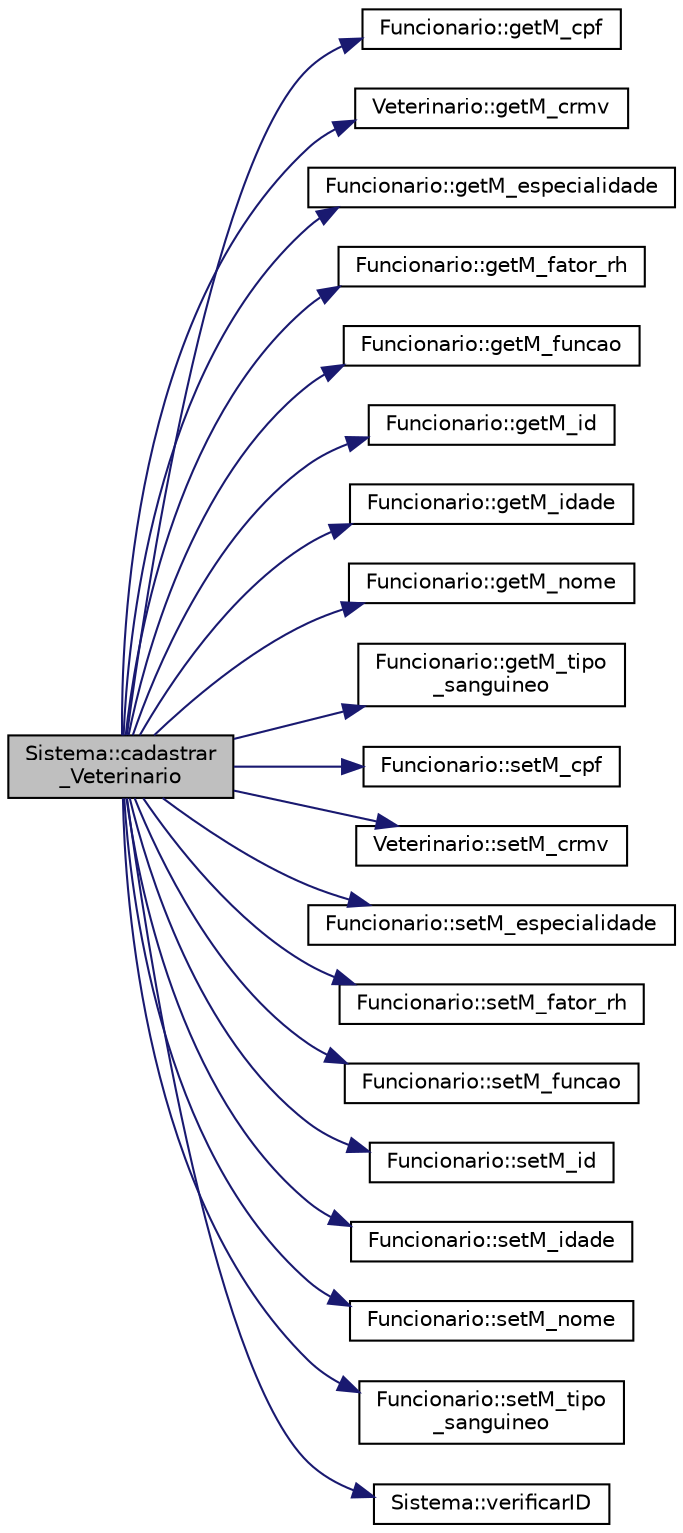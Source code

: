 digraph "Sistema::cadastrar_Veterinario"
{
  edge [fontname="Helvetica",fontsize="10",labelfontname="Helvetica",labelfontsize="10"];
  node [fontname="Helvetica",fontsize="10",shape=record];
  rankdir="LR";
  Node85 [label="Sistema::cadastrar\l_Veterinario",height=0.2,width=0.4,color="black", fillcolor="grey75", style="filled", fontcolor="black"];
  Node85 -> Node86 [color="midnightblue",fontsize="10",style="solid",fontname="Helvetica"];
  Node86 [label="Funcionario::getM_cpf",height=0.2,width=0.4,color="black", fillcolor="white", style="filled",URL="$class_funcionario.html#afe90ceedae9ae30ba014aa43e0556744"];
  Node85 -> Node87 [color="midnightblue",fontsize="10",style="solid",fontname="Helvetica"];
  Node87 [label="Veterinario::getM_crmv",height=0.2,width=0.4,color="black", fillcolor="white", style="filled",URL="$class_veterinario.html#aa78460eaeca71eb467c6eb57df7e287d"];
  Node85 -> Node88 [color="midnightblue",fontsize="10",style="solid",fontname="Helvetica"];
  Node88 [label="Funcionario::getM_especialidade",height=0.2,width=0.4,color="black", fillcolor="white", style="filled",URL="$class_funcionario.html#ad04c633c1d9c9d0c0e794bad0b4d2adf"];
  Node85 -> Node89 [color="midnightblue",fontsize="10",style="solid",fontname="Helvetica"];
  Node89 [label="Funcionario::getM_fator_rh",height=0.2,width=0.4,color="black", fillcolor="white", style="filled",URL="$class_funcionario.html#ab34e46ef33b0f2918bcf129772ca28fb"];
  Node85 -> Node90 [color="midnightblue",fontsize="10",style="solid",fontname="Helvetica"];
  Node90 [label="Funcionario::getM_funcao",height=0.2,width=0.4,color="black", fillcolor="white", style="filled",URL="$class_funcionario.html#af9b915ef86c488403c1f3843bbf8fd95"];
  Node85 -> Node91 [color="midnightblue",fontsize="10",style="solid",fontname="Helvetica"];
  Node91 [label="Funcionario::getM_id",height=0.2,width=0.4,color="black", fillcolor="white", style="filled",URL="$class_funcionario.html#a28862fda8ac97bae17caa6c6d8659ca8"];
  Node85 -> Node92 [color="midnightblue",fontsize="10",style="solid",fontname="Helvetica"];
  Node92 [label="Funcionario::getM_idade",height=0.2,width=0.4,color="black", fillcolor="white", style="filled",URL="$class_funcionario.html#aa070eee31dbde8832868518a0f0d1436"];
  Node85 -> Node93 [color="midnightblue",fontsize="10",style="solid",fontname="Helvetica"];
  Node93 [label="Funcionario::getM_nome",height=0.2,width=0.4,color="black", fillcolor="white", style="filled",URL="$class_funcionario.html#abfafc40b693e6bf765998a78d23b2e58"];
  Node85 -> Node94 [color="midnightblue",fontsize="10",style="solid",fontname="Helvetica"];
  Node94 [label="Funcionario::getM_tipo\l_sanguineo",height=0.2,width=0.4,color="black", fillcolor="white", style="filled",URL="$class_funcionario.html#a43899ba443365c1e3b5e78e37a8ccd85"];
  Node85 -> Node95 [color="midnightblue",fontsize="10",style="solid",fontname="Helvetica"];
  Node95 [label="Funcionario::setM_cpf",height=0.2,width=0.4,color="black", fillcolor="white", style="filled",URL="$class_funcionario.html#a34df8d7817934b39bf55862532f222f6"];
  Node85 -> Node96 [color="midnightblue",fontsize="10",style="solid",fontname="Helvetica"];
  Node96 [label="Veterinario::setM_crmv",height=0.2,width=0.4,color="black", fillcolor="white", style="filled",URL="$class_veterinario.html#acf26003c9aea0fdc3fe5e1d52ff4772f"];
  Node85 -> Node97 [color="midnightblue",fontsize="10",style="solid",fontname="Helvetica"];
  Node97 [label="Funcionario::setM_especialidade",height=0.2,width=0.4,color="black", fillcolor="white", style="filled",URL="$class_funcionario.html#a19534737bd7bf7f4b308bffebdfaa9cd"];
  Node85 -> Node98 [color="midnightblue",fontsize="10",style="solid",fontname="Helvetica"];
  Node98 [label="Funcionario::setM_fator_rh",height=0.2,width=0.4,color="black", fillcolor="white", style="filled",URL="$class_funcionario.html#a96f023d8dbc4b2ee7ead46a1cb91e9a2"];
  Node85 -> Node99 [color="midnightblue",fontsize="10",style="solid",fontname="Helvetica"];
  Node99 [label="Funcionario::setM_funcao",height=0.2,width=0.4,color="black", fillcolor="white", style="filled",URL="$class_funcionario.html#a9de9412bb27baa22675f288548b8d870"];
  Node85 -> Node100 [color="midnightblue",fontsize="10",style="solid",fontname="Helvetica"];
  Node100 [label="Funcionario::setM_id",height=0.2,width=0.4,color="black", fillcolor="white", style="filled",URL="$class_funcionario.html#a9918c88dd2985cb8643f28407e5f0236"];
  Node85 -> Node101 [color="midnightblue",fontsize="10",style="solid",fontname="Helvetica"];
  Node101 [label="Funcionario::setM_idade",height=0.2,width=0.4,color="black", fillcolor="white", style="filled",URL="$class_funcionario.html#a94d479f6870613825b0d6fb1b914bac0"];
  Node85 -> Node102 [color="midnightblue",fontsize="10",style="solid",fontname="Helvetica"];
  Node102 [label="Funcionario::setM_nome",height=0.2,width=0.4,color="black", fillcolor="white", style="filled",URL="$class_funcionario.html#a85a4128d2eae877de922cd3259054e43"];
  Node85 -> Node103 [color="midnightblue",fontsize="10",style="solid",fontname="Helvetica"];
  Node103 [label="Funcionario::setM_tipo\l_sanguineo",height=0.2,width=0.4,color="black", fillcolor="white", style="filled",URL="$class_funcionario.html#aaa528174dd7a3e3d3d7dfd5a20455a34"];
  Node85 -> Node104 [color="midnightblue",fontsize="10",style="solid",fontname="Helvetica"];
  Node104 [label="Sistema::verificarID",height=0.2,width=0.4,color="black", fillcolor="white", style="filled",URL="$class_sistema.html#a1d9ef2a50059785ec0d5d09e89a20b4f",tooltip="Checa se id do funcionário já existe. "];
}
